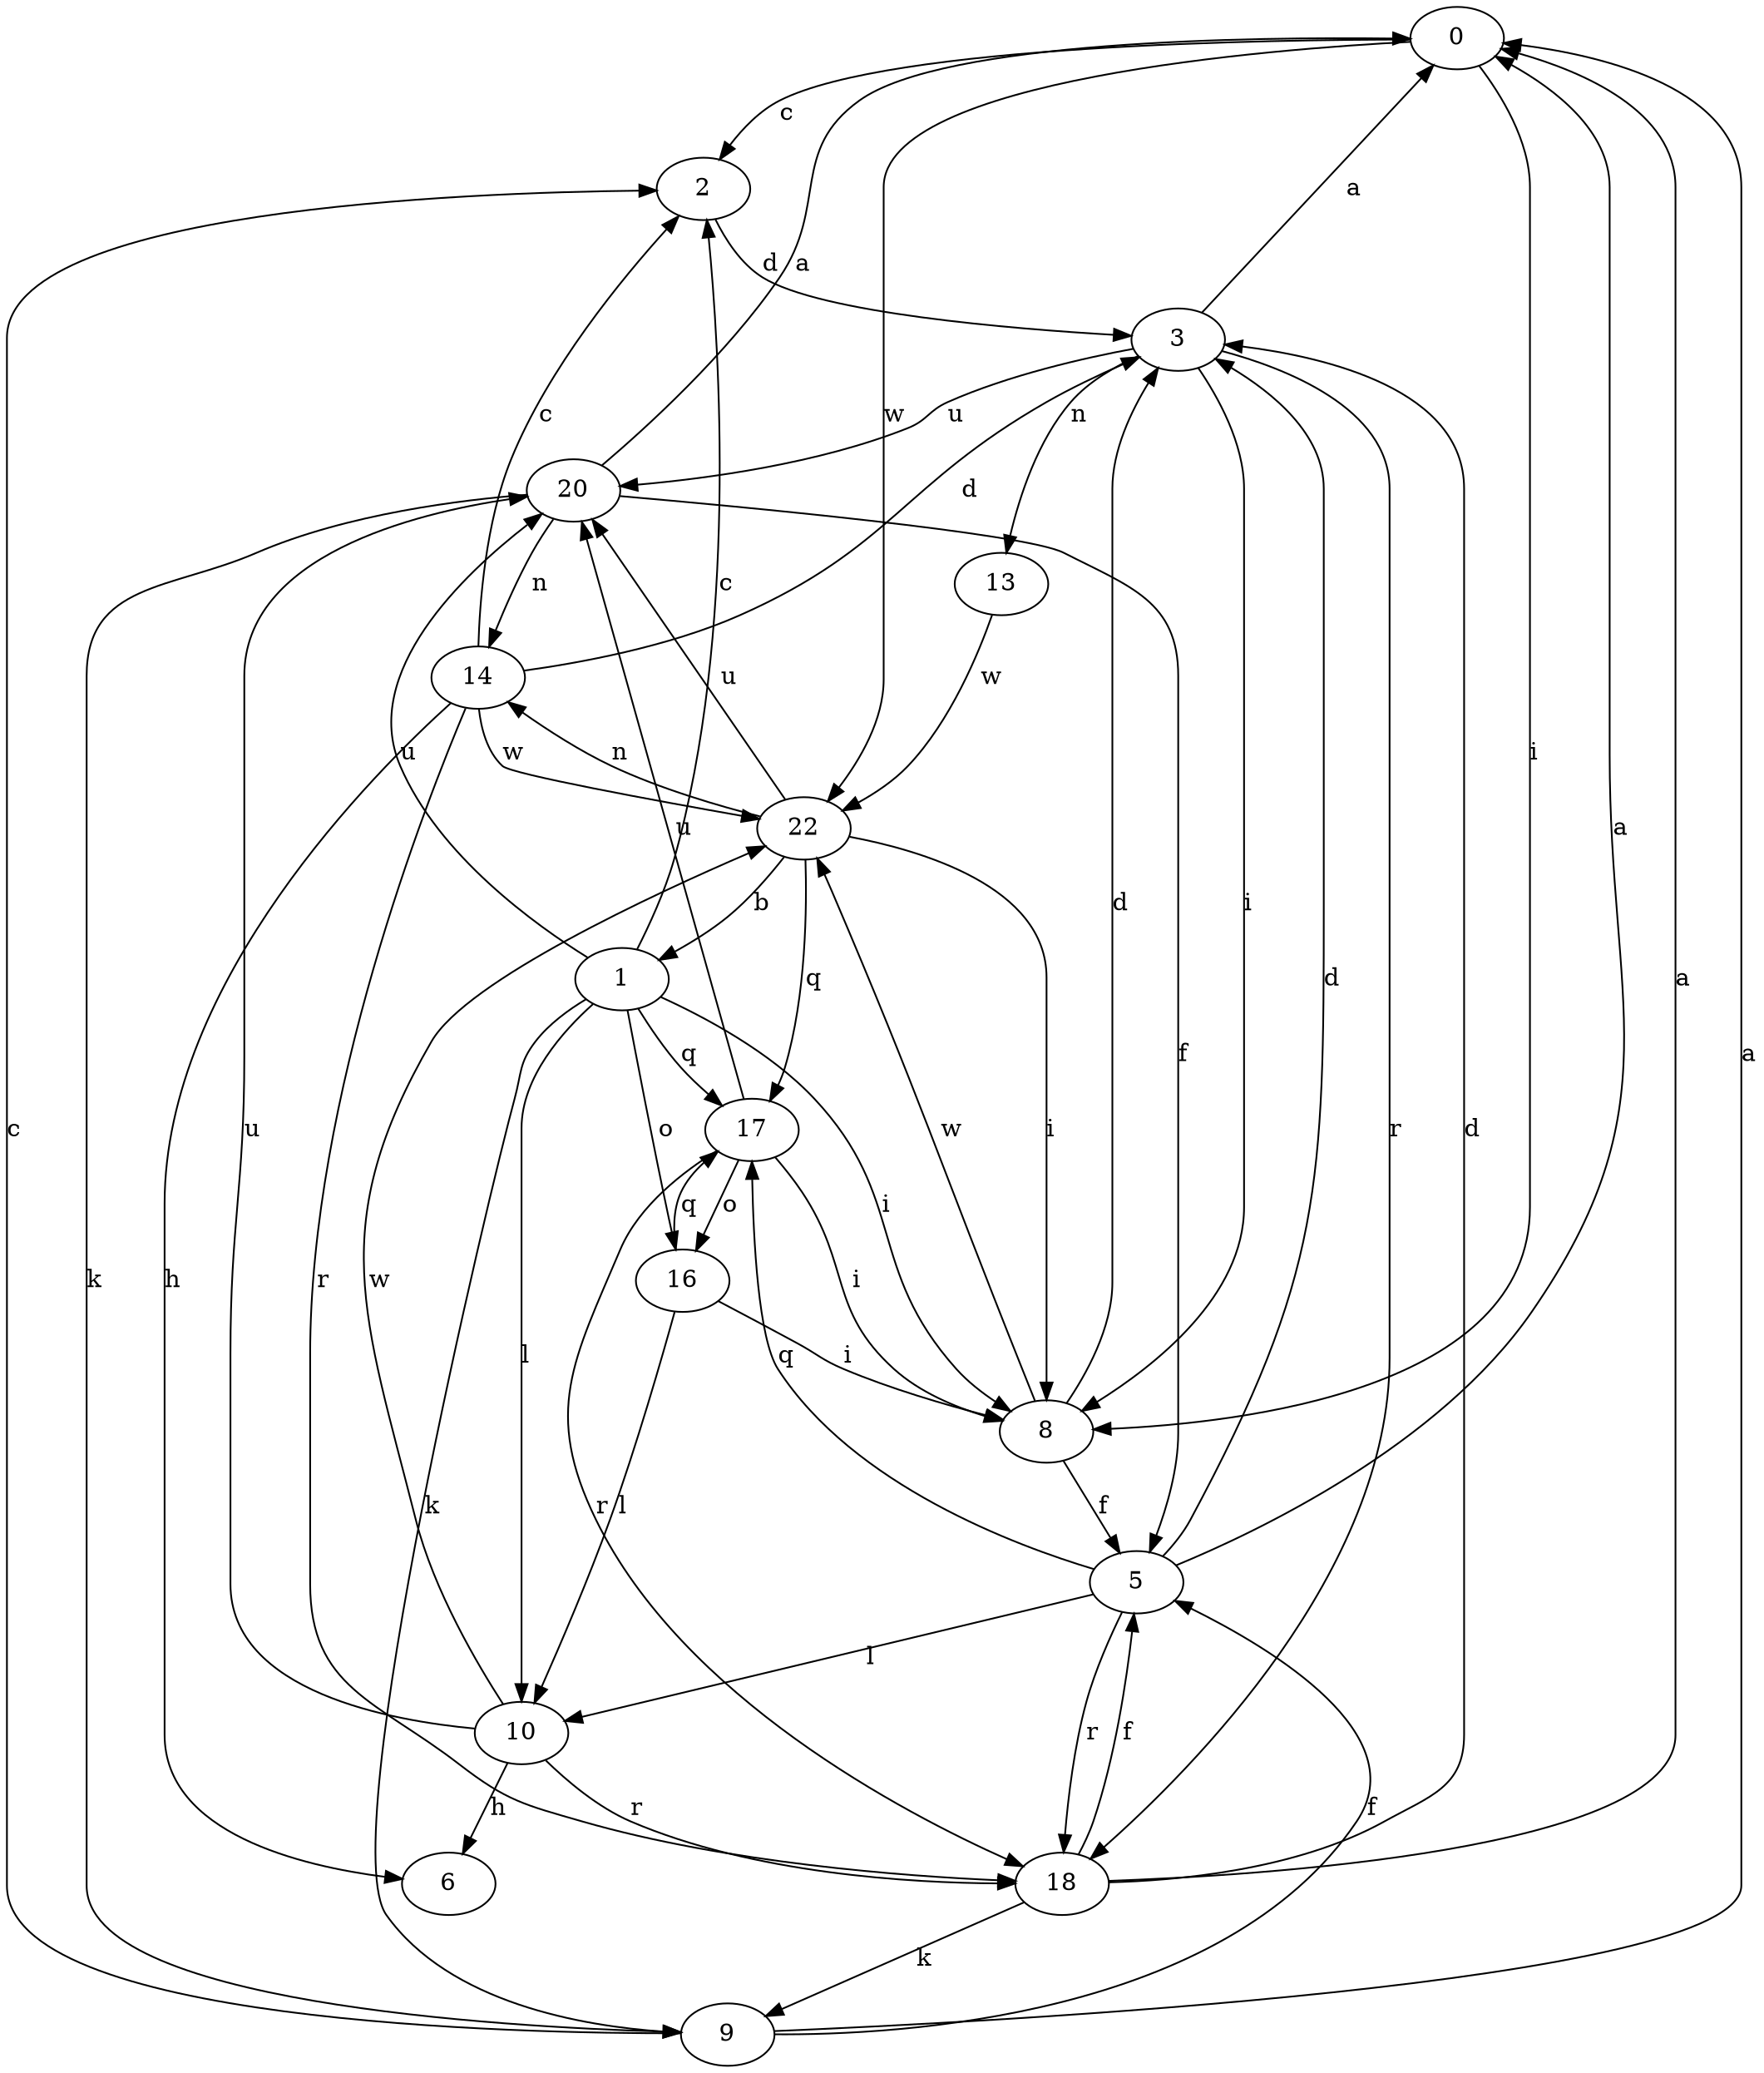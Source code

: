 strict digraph  {
0;
1;
2;
3;
5;
6;
8;
9;
10;
13;
14;
16;
17;
18;
20;
22;
0 -> 2  [label=c];
0 -> 8  [label=i];
0 -> 22  [label=w];
1 -> 2  [label=c];
1 -> 8  [label=i];
1 -> 9  [label=k];
1 -> 10  [label=l];
1 -> 16  [label=o];
1 -> 17  [label=q];
1 -> 20  [label=u];
2 -> 3  [label=d];
3 -> 0  [label=a];
3 -> 8  [label=i];
3 -> 13  [label=n];
3 -> 18  [label=r];
3 -> 20  [label=u];
5 -> 0  [label=a];
5 -> 3  [label=d];
5 -> 10  [label=l];
5 -> 17  [label=q];
5 -> 18  [label=r];
8 -> 3  [label=d];
8 -> 5  [label=f];
8 -> 22  [label=w];
9 -> 0  [label=a];
9 -> 2  [label=c];
9 -> 5  [label=f];
10 -> 6  [label=h];
10 -> 18  [label=r];
10 -> 20  [label=u];
10 -> 22  [label=w];
13 -> 22  [label=w];
14 -> 2  [label=c];
14 -> 3  [label=d];
14 -> 6  [label=h];
14 -> 18  [label=r];
14 -> 22  [label=w];
16 -> 8  [label=i];
16 -> 10  [label=l];
16 -> 17  [label=q];
17 -> 8  [label=i];
17 -> 16  [label=o];
17 -> 18  [label=r];
17 -> 20  [label=u];
18 -> 0  [label=a];
18 -> 3  [label=d];
18 -> 5  [label=f];
18 -> 9  [label=k];
20 -> 0  [label=a];
20 -> 5  [label=f];
20 -> 9  [label=k];
20 -> 14  [label=n];
22 -> 1  [label=b];
22 -> 8  [label=i];
22 -> 14  [label=n];
22 -> 17  [label=q];
22 -> 20  [label=u];
}
